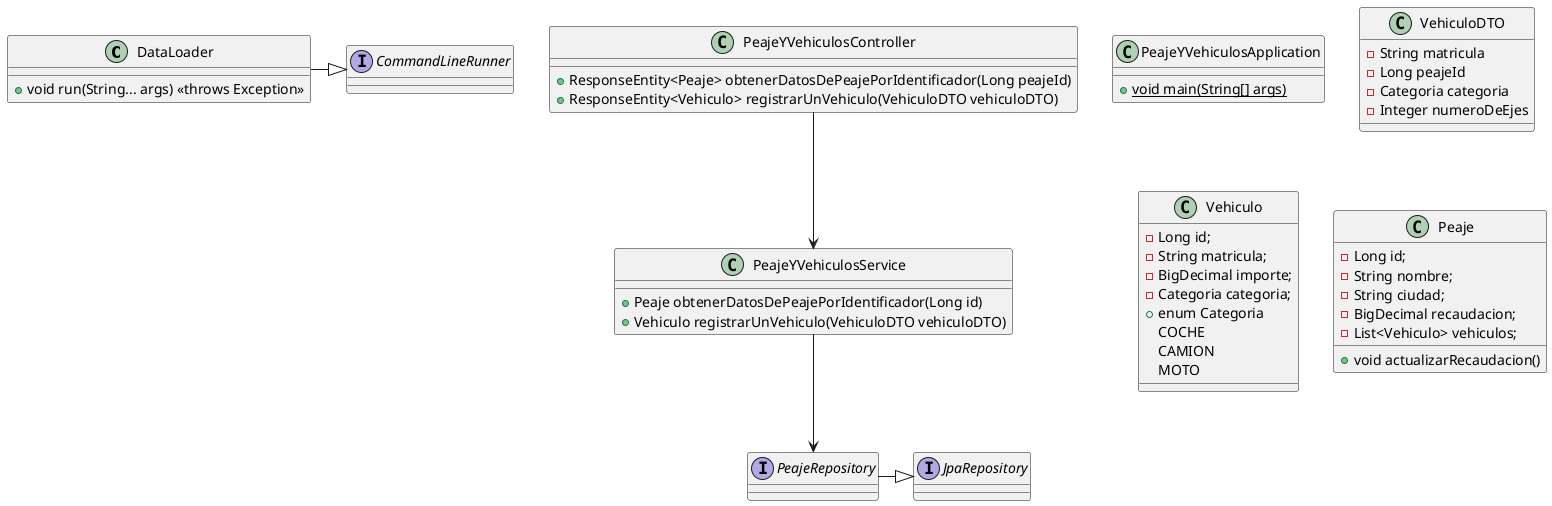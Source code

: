 @startuml
class DataLoader{
    + void run(String... args) <<throws Exception>>
}
interface CommandLineRunner
class PeajeYVehiculosApplication{
    + {static} void main(String[] args)
}
class VehiculoDTO {
    - String matricula
    - Long peajeId
    - Categoria categoria
    - Integer numeroDeEjes
}
class Vehiculo {
    - Long id;
    - String matricula;
    - BigDecimal importe;
    - Categoria categoria;
    + enum Categoria
        COCHE
        CAMION
        MOTO
}
interface JpaRepository
interface PeajeRepository
class PeajeYVehiculosService{
    + Peaje obtenerDatosDePeajePorIdentificador(Long id)
    + Vehiculo registrarUnVehiculo(VehiculoDTO vehiculoDTO)
}
class Peaje {
    - Long id;
    - String nombre;
    - String ciudad;
    - BigDecimal recaudacion;
    - List<Vehiculo> vehiculos;
    + void actualizarRecaudacion()
}
class PeajeYVehiculosController{
    + ResponseEntity<Peaje> obtenerDatosDePeajePorIdentificador(Long peajeId)
    + ResponseEntity<Vehiculo> registrarUnVehiculo(VehiculoDTO vehiculoDTO)
}
DataLoader -|> CommandLineRunner
PeajeRepository -|> JpaRepository
PeajeYVehiculosController --> PeajeYVehiculosService
PeajeYVehiculosService --> PeajeRepository 
@enduml